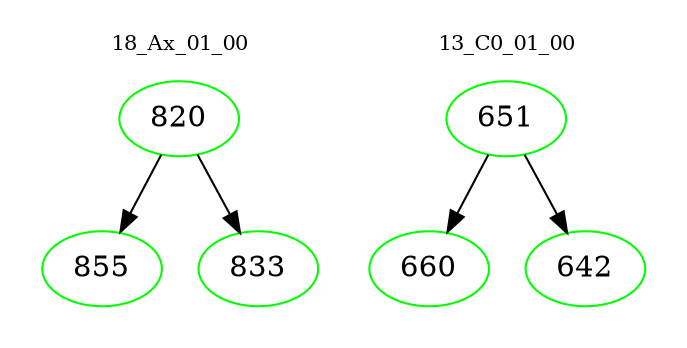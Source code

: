 digraph{
subgraph cluster_0 {
color = white
label = "18_Ax_01_00";
fontsize=10;
T0_820 [label="820", color="green"]
T0_820 -> T0_855 [color="black"]
T0_855 [label="855", color="green"]
T0_820 -> T0_833 [color="black"]
T0_833 [label="833", color="green"]
}
subgraph cluster_1 {
color = white
label = "13_C0_01_00";
fontsize=10;
T1_651 [label="651", color="green"]
T1_651 -> T1_660 [color="black"]
T1_660 [label="660", color="green"]
T1_651 -> T1_642 [color="black"]
T1_642 [label="642", color="green"]
}
}
